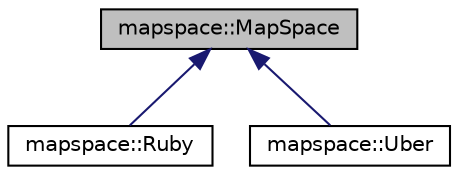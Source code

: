 digraph "mapspace::MapSpace"
{
 // LATEX_PDF_SIZE
  edge [fontname="Helvetica",fontsize="10",labelfontname="Helvetica",labelfontsize="10"];
  node [fontname="Helvetica",fontsize="10",shape=record];
  Node1 [label="mapspace::MapSpace",height=0.2,width=0.4,color="black", fillcolor="grey75", style="filled", fontcolor="black",tooltip=" "];
  Node1 -> Node2 [dir="back",color="midnightblue",fontsize="10",style="solid",fontname="Helvetica"];
  Node2 [label="mapspace::Ruby",height=0.2,width=0.4,color="black", fillcolor="white", style="filled",URL="$classmapspace_1_1Ruby.html",tooltip=" "];
  Node1 -> Node3 [dir="back",color="midnightblue",fontsize="10",style="solid",fontname="Helvetica"];
  Node3 [label="mapspace::Uber",height=0.2,width=0.4,color="black", fillcolor="white", style="filled",URL="$classmapspace_1_1Uber.html",tooltip=" "];
}
